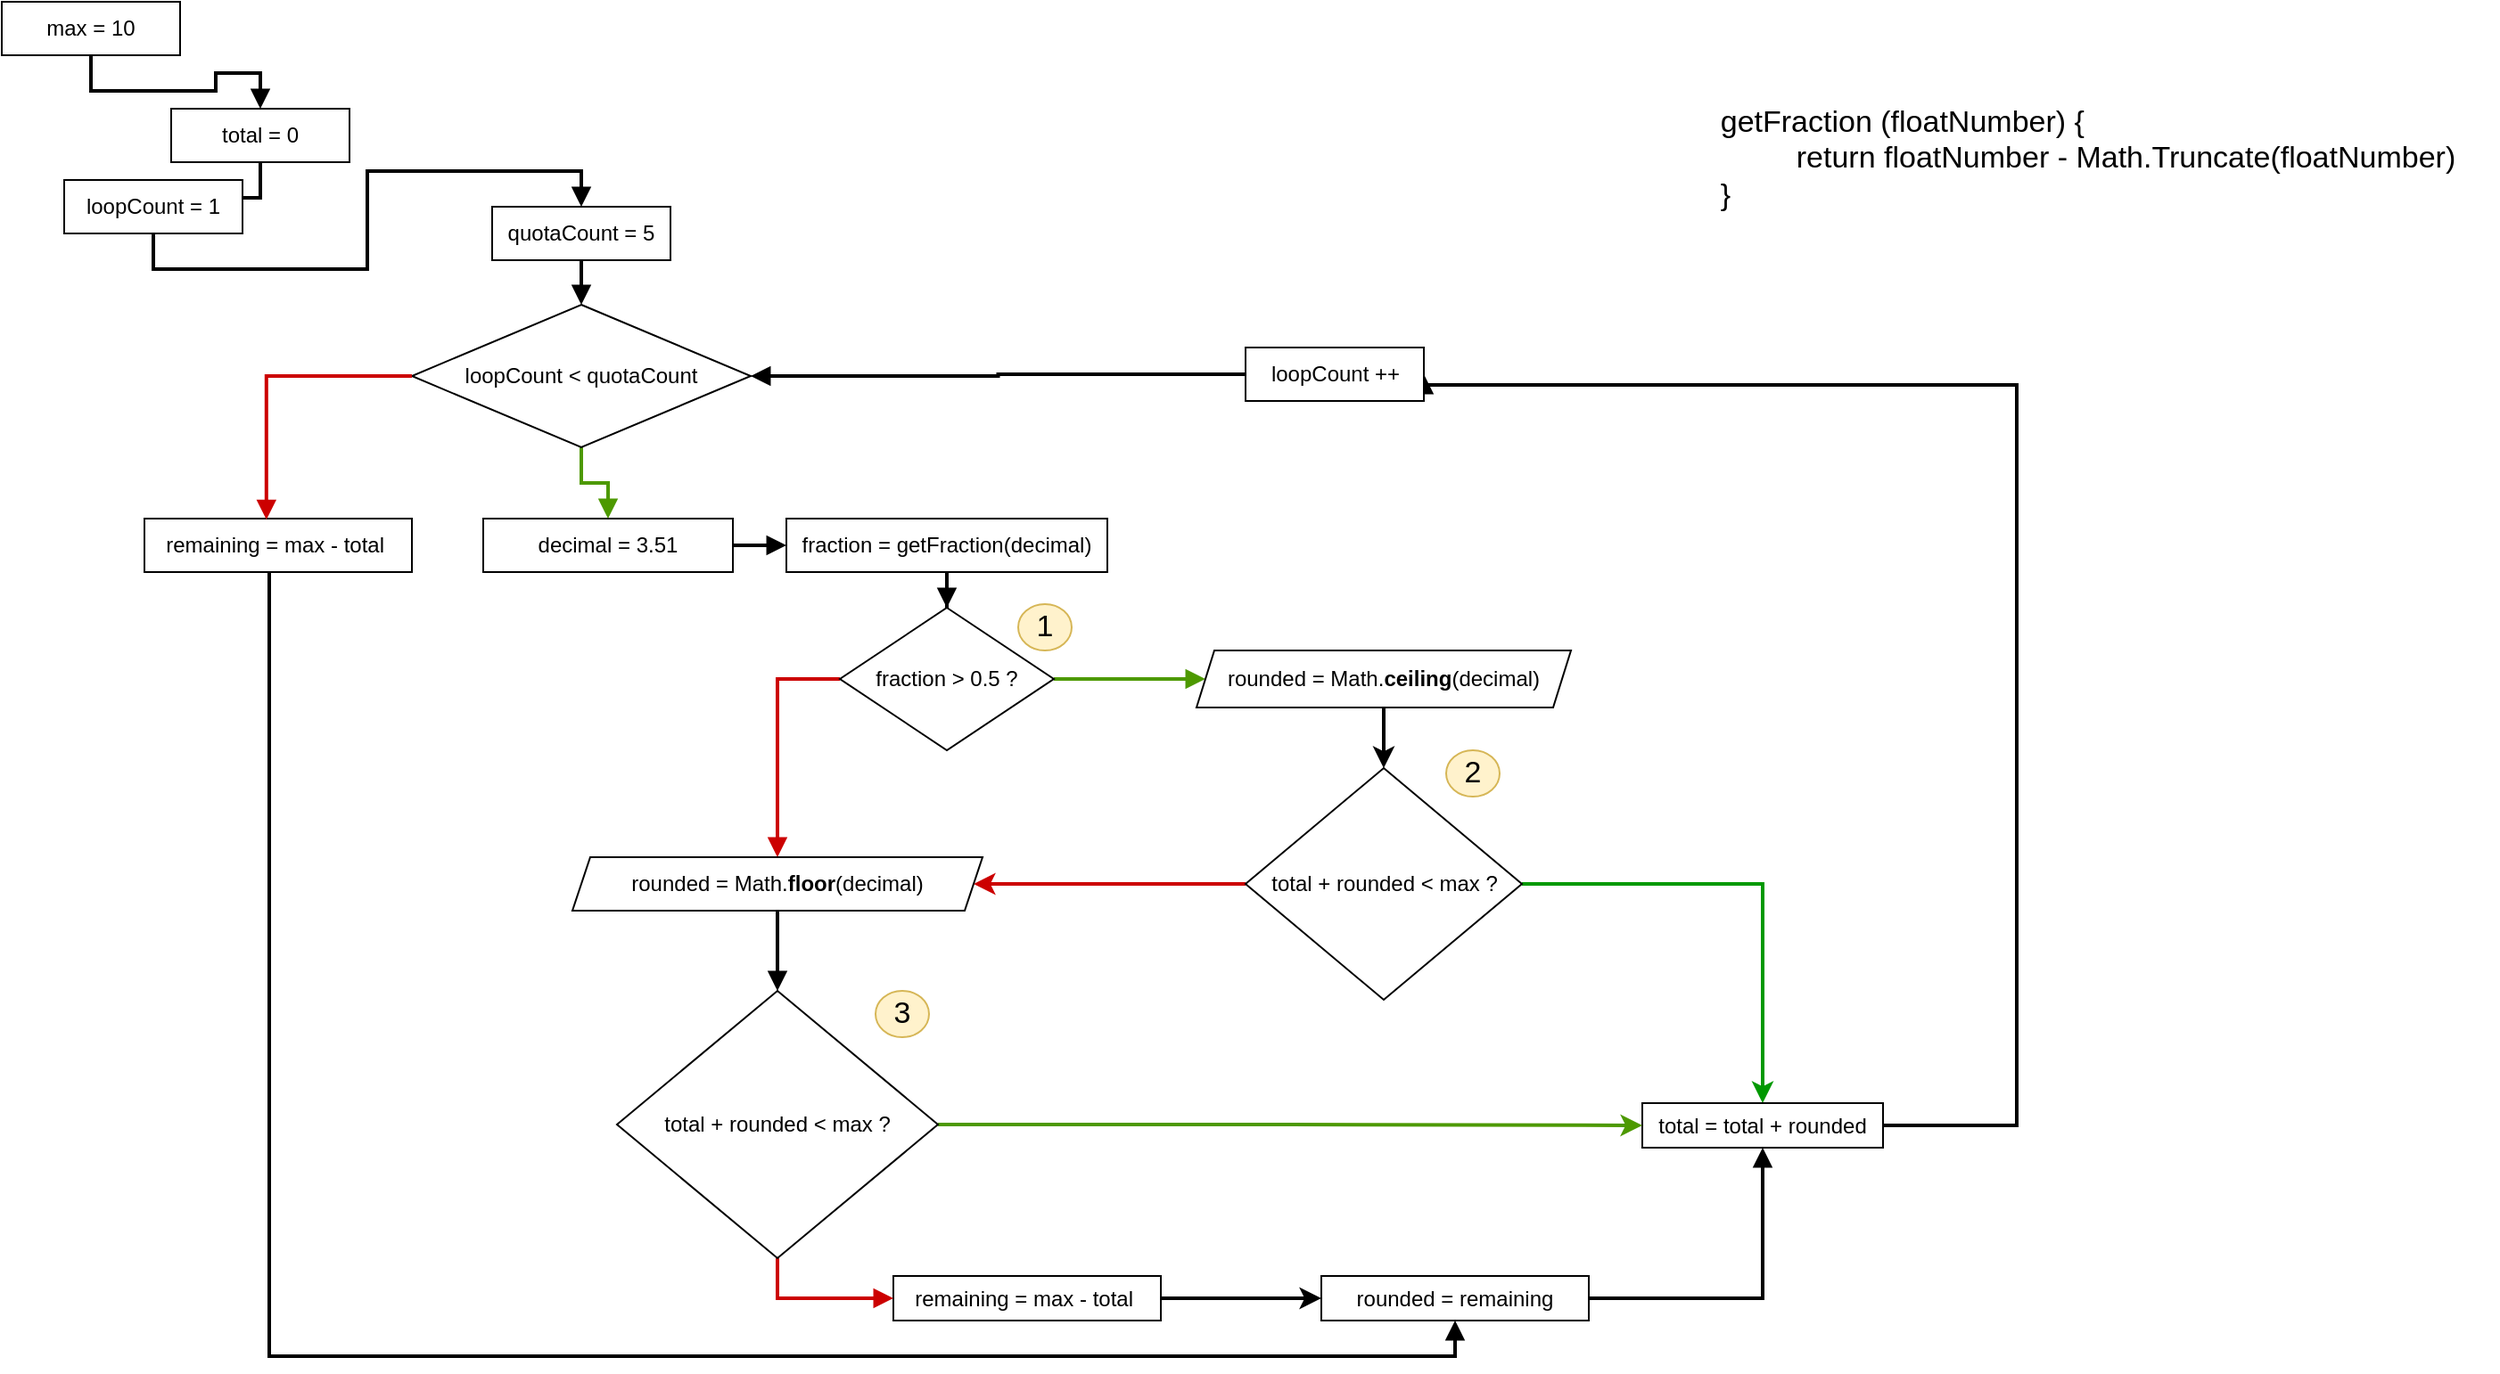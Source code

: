 <mxfile version="13.9.9" type="device"><diagram id="9UJMBM8zTuY1LgtH3UNk" name="Page-1"><mxGraphModel dx="923" dy="1562" grid="1" gridSize="10" guides="1" tooltips="1" connect="1" arrows="1" fold="1" page="1" pageScale="1" pageWidth="850" pageHeight="1100" math="0" shadow="0"><root><mxCell id="0"/><mxCell id="1" parent="0"/><mxCell id="eBNQVoCJYKlTYHyZFtCV-27" style="edgeStyle=orthogonalEdgeStyle;rounded=0;orthogonalLoop=1;jettySize=auto;html=1;entryX=0.5;entryY=0;entryDx=0;entryDy=0;endArrow=block;endFill=1;strokeWidth=2;fontSize=17;" edge="1" parent="1" source="eBNQVoCJYKlTYHyZFtCV-1" target="eBNQVoCJYKlTYHyZFtCV-3"><mxGeometry relative="1" as="geometry"/></mxCell><mxCell id="eBNQVoCJYKlTYHyZFtCV-1" value="max = 10" style="rounded=0;whiteSpace=wrap;html=1;" vertex="1" parent="1"><mxGeometry x="20" y="-80" width="100" height="30" as="geometry"/></mxCell><mxCell id="eBNQVoCJYKlTYHyZFtCV-29" style="edgeStyle=orthogonalEdgeStyle;rounded=0;orthogonalLoop=1;jettySize=auto;html=1;entryX=0;entryY=0.5;entryDx=0;entryDy=0;endArrow=block;endFill=1;strokeColor=#000000;strokeWidth=2;fontSize=17;" edge="1" parent="1" source="eBNQVoCJYKlTYHyZFtCV-2" target="eBNQVoCJYKlTYHyZFtCV-4"><mxGeometry relative="1" as="geometry"/></mxCell><mxCell id="eBNQVoCJYKlTYHyZFtCV-2" value="decimal = 3.51" style="rounded=0;whiteSpace=wrap;html=1;" vertex="1" parent="1"><mxGeometry x="290" y="210" width="140" height="30" as="geometry"/></mxCell><mxCell id="eBNQVoCJYKlTYHyZFtCV-28" style="edgeStyle=orthogonalEdgeStyle;rounded=0;orthogonalLoop=1;jettySize=auto;html=1;exitX=0.5;exitY=1;exitDx=0;exitDy=0;entryX=0.5;entryY=0;entryDx=0;entryDy=0;endArrow=block;endFill=1;strokeColor=#000000;strokeWidth=2;fontSize=17;" edge="1" parent="1" source="eBNQVoCJYKlTYHyZFtCV-3" target="eBNQVoCJYKlTYHyZFtCV-33"><mxGeometry relative="1" as="geometry"/></mxCell><mxCell id="eBNQVoCJYKlTYHyZFtCV-3" value="total = 0" style="rounded=0;whiteSpace=wrap;html=1;" vertex="1" parent="1"><mxGeometry x="115" y="-20" width="100" height="30" as="geometry"/></mxCell><mxCell id="eBNQVoCJYKlTYHyZFtCV-20" style="edgeStyle=orthogonalEdgeStyle;rounded=0;orthogonalLoop=1;jettySize=auto;html=1;endArrow=block;endFill=1;strokeWidth=2;fontSize=17;entryX=0.5;entryY=0;entryDx=0;entryDy=0;" edge="1" parent="1" source="eBNQVoCJYKlTYHyZFtCV-4" target="eBNQVoCJYKlTYHyZFtCV-5"><mxGeometry relative="1" as="geometry"/></mxCell><mxCell id="eBNQVoCJYKlTYHyZFtCV-4" value="fraction = getFraction(decimal)" style="rounded=0;whiteSpace=wrap;html=1;fontSize=12;" vertex="1" parent="1"><mxGeometry x="460" y="210" width="180" height="30" as="geometry"/></mxCell><mxCell id="eBNQVoCJYKlTYHyZFtCV-7" style="edgeStyle=orthogonalEdgeStyle;rounded=0;orthogonalLoop=1;jettySize=auto;html=1;exitX=1;exitY=0.5;exitDx=0;exitDy=0;entryX=0;entryY=0.5;entryDx=0;entryDy=0;fontSize=12;strokeWidth=2;strokeColor=#4D9900;endArrow=block;endFill=1;" edge="1" parent="1" source="eBNQVoCJYKlTYHyZFtCV-5" target="eBNQVoCJYKlTYHyZFtCV-6"><mxGeometry relative="1" as="geometry"/></mxCell><mxCell id="eBNQVoCJYKlTYHyZFtCV-26" style="edgeStyle=orthogonalEdgeStyle;rounded=0;orthogonalLoop=1;jettySize=auto;html=1;exitX=0;exitY=0.5;exitDx=0;exitDy=0;entryX=0.5;entryY=0;entryDx=0;entryDy=0;endArrow=block;endFill=1;strokeWidth=2;fontSize=17;strokeColor=#CC0000;" edge="1" parent="1" source="eBNQVoCJYKlTYHyZFtCV-5" target="eBNQVoCJYKlTYHyZFtCV-21"><mxGeometry relative="1" as="geometry"/></mxCell><mxCell id="eBNQVoCJYKlTYHyZFtCV-5" value="fraction &amp;gt; 0.5 ?" style="rhombus;whiteSpace=wrap;html=1;fontSize=12;" vertex="1" parent="1"><mxGeometry x="490" y="260" width="120" height="80" as="geometry"/></mxCell><mxCell id="eBNQVoCJYKlTYHyZFtCV-14" style="edgeStyle=orthogonalEdgeStyle;rounded=0;orthogonalLoop=1;jettySize=auto;html=1;exitX=0.5;exitY=1;exitDx=0;exitDy=0;strokeColor=#000000;strokeWidth=2;fontSize=17;" edge="1" parent="1" source="eBNQVoCJYKlTYHyZFtCV-6" target="eBNQVoCJYKlTYHyZFtCV-9"><mxGeometry relative="1" as="geometry"/></mxCell><mxCell id="eBNQVoCJYKlTYHyZFtCV-6" value="rounded = Math.&lt;b&gt;ceiling&lt;/b&gt;(decimal)" style="shape=parallelogram;perimeter=parallelogramPerimeter;whiteSpace=wrap;html=1;fixedSize=1;fontSize=12;size=10;" vertex="1" parent="1"><mxGeometry x="690" y="284" width="210" height="32" as="geometry"/></mxCell><mxCell id="eBNQVoCJYKlTYHyZFtCV-8" value="&lt;div style=&quot;text-align: left ; font-size: 17px&quot;&gt;&lt;span style=&quot;font-size: 17px&quot;&gt;getFraction (floatNumber) {&lt;/span&gt;&lt;/div&gt;&lt;div style=&quot;text-align: left ; font-size: 17px&quot;&gt;&lt;span style=&quot;font-size: 17px&quot;&gt;&amp;nbsp; &amp;nbsp; &amp;nbsp; &amp;nbsp; &amp;nbsp;return floatNumber - Math.Truncate(floatNumber)&lt;/span&gt;&lt;/div&gt;&lt;div style=&quot;text-align: left ; font-size: 17px&quot;&gt;&lt;span style=&quot;font-size: 17px&quot;&gt;}&lt;/span&gt;&lt;/div&gt;" style="text;html=1;strokeColor=none;fillColor=none;align=center;verticalAlign=middle;whiteSpace=wrap;rounded=0;fontSize=17;" vertex="1" parent="1"><mxGeometry x="960" y="-40" width="460" height="95" as="geometry"/></mxCell><mxCell id="eBNQVoCJYKlTYHyZFtCV-11" style="edgeStyle=orthogonalEdgeStyle;rounded=0;orthogonalLoop=1;jettySize=auto;html=1;exitX=1;exitY=0.5;exitDx=0;exitDy=0;entryX=0.5;entryY=0;entryDx=0;entryDy=0;fontSize=17;fillColor=#ffe6cc;strokeWidth=2;strokeColor=#009900;" edge="1" parent="1" source="eBNQVoCJYKlTYHyZFtCV-9" target="eBNQVoCJYKlTYHyZFtCV-10"><mxGeometry relative="1" as="geometry"/></mxCell><mxCell id="eBNQVoCJYKlTYHyZFtCV-18" style="edgeStyle=orthogonalEdgeStyle;rounded=0;orthogonalLoop=1;jettySize=auto;html=1;exitX=0;exitY=0.5;exitDx=0;exitDy=0;entryX=1;entryY=0.5;entryDx=0;entryDy=0;strokeWidth=2;fontSize=17;strokeColor=#CC0000;" edge="1" parent="1" source="eBNQVoCJYKlTYHyZFtCV-9" target="eBNQVoCJYKlTYHyZFtCV-21"><mxGeometry relative="1" as="geometry"/></mxCell><mxCell id="eBNQVoCJYKlTYHyZFtCV-9" value="total + rounded &amp;lt; max ?" style="rhombus;whiteSpace=wrap;html=1;fontSize=12;" vertex="1" parent="1"><mxGeometry x="717.5" y="350" width="155" height="130" as="geometry"/></mxCell><mxCell id="eBNQVoCJYKlTYHyZFtCV-47" style="edgeStyle=orthogonalEdgeStyle;rounded=0;orthogonalLoop=1;jettySize=auto;html=1;entryX=1;entryY=0.5;entryDx=0;entryDy=0;endArrow=block;endFill=1;strokeColor=#000000;strokeWidth=2;fontSize=17;" edge="1" parent="1" source="eBNQVoCJYKlTYHyZFtCV-10" target="eBNQVoCJYKlTYHyZFtCV-46"><mxGeometry relative="1" as="geometry"><Array as="points"><mxPoint x="1150" y="551"/><mxPoint x="1150" y="135"/></Array></mxGeometry></mxCell><mxCell id="eBNQVoCJYKlTYHyZFtCV-10" value="total = total + rounded" style="rounded=0;whiteSpace=wrap;html=1;" vertex="1" parent="1"><mxGeometry x="940" y="538" width="135" height="25" as="geometry"/></mxCell><mxCell id="eBNQVoCJYKlTYHyZFtCV-19" style="edgeStyle=orthogonalEdgeStyle;rounded=0;orthogonalLoop=1;jettySize=auto;html=1;exitX=1;exitY=0.5;exitDx=0;exitDy=0;entryX=0;entryY=0.5;entryDx=0;entryDy=0;strokeWidth=2;fontSize=17;" edge="1" parent="1" source="eBNQVoCJYKlTYHyZFtCV-15" target="eBNQVoCJYKlTYHyZFtCV-16"><mxGeometry relative="1" as="geometry"/></mxCell><mxCell id="eBNQVoCJYKlTYHyZFtCV-15" value="remaining = max - total&amp;nbsp;" style="rounded=0;whiteSpace=wrap;html=1;" vertex="1" parent="1"><mxGeometry x="520" y="635" width="150" height="25" as="geometry"/></mxCell><mxCell id="eBNQVoCJYKlTYHyZFtCV-17" style="edgeStyle=orthogonalEdgeStyle;rounded=0;orthogonalLoop=1;jettySize=auto;html=1;entryX=0;entryY=0.5;entryDx=0;entryDy=0;strokeWidth=2;fontSize=17;exitX=1;exitY=0.5;exitDx=0;exitDy=0;strokeColor=#4D9900;" edge="1" parent="1" source="eBNQVoCJYKlTYHyZFtCV-22" target="eBNQVoCJYKlTYHyZFtCV-10"><mxGeometry relative="1" as="geometry"/></mxCell><mxCell id="eBNQVoCJYKlTYHyZFtCV-25" style="edgeStyle=orthogonalEdgeStyle;rounded=0;orthogonalLoop=1;jettySize=auto;html=1;exitX=1;exitY=0.5;exitDx=0;exitDy=0;entryX=0.5;entryY=1;entryDx=0;entryDy=0;endArrow=block;endFill=1;strokeWidth=2;fontSize=17;" edge="1" parent="1" source="eBNQVoCJYKlTYHyZFtCV-16" target="eBNQVoCJYKlTYHyZFtCV-10"><mxGeometry relative="1" as="geometry"/></mxCell><mxCell id="eBNQVoCJYKlTYHyZFtCV-16" value="rounded = remaining" style="rounded=0;whiteSpace=wrap;html=1;" vertex="1" parent="1"><mxGeometry x="760" y="635" width="150" height="25" as="geometry"/></mxCell><mxCell id="eBNQVoCJYKlTYHyZFtCV-23" style="edgeStyle=orthogonalEdgeStyle;rounded=0;orthogonalLoop=1;jettySize=auto;html=1;exitX=0.5;exitY=1;exitDx=0;exitDy=0;entryX=0.5;entryY=0;entryDx=0;entryDy=0;endArrow=block;endFill=1;strokeColor=#000000;strokeWidth=2;fontSize=17;" edge="1" parent="1" source="eBNQVoCJYKlTYHyZFtCV-21" target="eBNQVoCJYKlTYHyZFtCV-22"><mxGeometry relative="1" as="geometry"/></mxCell><mxCell id="eBNQVoCJYKlTYHyZFtCV-21" value="rounded = Math.&lt;b&gt;floor&lt;/b&gt;(decimal)" style="shape=parallelogram;perimeter=parallelogramPerimeter;whiteSpace=wrap;html=1;fixedSize=1;fontSize=12;size=10;" vertex="1" parent="1"><mxGeometry x="340" y="400" width="230" height="30" as="geometry"/></mxCell><mxCell id="eBNQVoCJYKlTYHyZFtCV-24" style="edgeStyle=orthogonalEdgeStyle;rounded=0;orthogonalLoop=1;jettySize=auto;html=1;exitX=0.5;exitY=1;exitDx=0;exitDy=0;entryX=0;entryY=0.5;entryDx=0;entryDy=0;endArrow=block;endFill=1;strokeWidth=2;fontSize=17;strokeColor=#CC0000;" edge="1" parent="1" source="eBNQVoCJYKlTYHyZFtCV-22" target="eBNQVoCJYKlTYHyZFtCV-15"><mxGeometry relative="1" as="geometry"/></mxCell><mxCell id="eBNQVoCJYKlTYHyZFtCV-22" value="total + rounded &amp;lt; max ?" style="rhombus;whiteSpace=wrap;html=1;fontSize=12;" vertex="1" parent="1"><mxGeometry x="365" y="475" width="180" height="150" as="geometry"/></mxCell><mxCell id="eBNQVoCJYKlTYHyZFtCV-30" value="1" style="ellipse;whiteSpace=wrap;html=1;fontSize=17;fillColor=#fff2cc;strokeColor=#d6b656;" vertex="1" parent="1"><mxGeometry x="590" y="258" width="30" height="26" as="geometry"/></mxCell><mxCell id="eBNQVoCJYKlTYHyZFtCV-31" value="2" style="ellipse;whiteSpace=wrap;html=1;fontSize=17;fillColor=#fff2cc;strokeColor=#d6b656;" vertex="1" parent="1"><mxGeometry x="830" y="340" width="30" height="26" as="geometry"/></mxCell><mxCell id="eBNQVoCJYKlTYHyZFtCV-32" value="3" style="ellipse;whiteSpace=wrap;html=1;fontSize=17;fillColor=#fff2cc;strokeColor=#d6b656;" vertex="1" parent="1"><mxGeometry x="510" y="475" width="30" height="26" as="geometry"/></mxCell><mxCell id="eBNQVoCJYKlTYHyZFtCV-35" style="edgeStyle=orthogonalEdgeStyle;rounded=0;orthogonalLoop=1;jettySize=auto;html=1;exitX=0.5;exitY=1;exitDx=0;exitDy=0;entryX=0.5;entryY=0;entryDx=0;entryDy=0;endArrow=block;endFill=1;strokeColor=#000000;strokeWidth=2;fontSize=17;" edge="1" parent="1" source="eBNQVoCJYKlTYHyZFtCV-33" target="eBNQVoCJYKlTYHyZFtCV-34"><mxGeometry relative="1" as="geometry"/></mxCell><mxCell id="eBNQVoCJYKlTYHyZFtCV-33" value="loopCount = 1" style="rounded=0;whiteSpace=wrap;html=1;" vertex="1" parent="1"><mxGeometry x="55" y="20" width="100" height="30" as="geometry"/></mxCell><mxCell id="eBNQVoCJYKlTYHyZFtCV-38" style="edgeStyle=orthogonalEdgeStyle;rounded=0;orthogonalLoop=1;jettySize=auto;html=1;exitX=0.5;exitY=1;exitDx=0;exitDy=0;entryX=0.5;entryY=0;entryDx=0;entryDy=0;endArrow=block;endFill=1;strokeColor=#000000;strokeWidth=2;fontSize=17;" edge="1" parent="1" source="eBNQVoCJYKlTYHyZFtCV-34" target="eBNQVoCJYKlTYHyZFtCV-37"><mxGeometry relative="1" as="geometry"/></mxCell><mxCell id="eBNQVoCJYKlTYHyZFtCV-34" value="quotaCount = 5" style="rounded=0;whiteSpace=wrap;html=1;" vertex="1" parent="1"><mxGeometry x="295" y="35" width="100" height="30" as="geometry"/></mxCell><mxCell id="eBNQVoCJYKlTYHyZFtCV-39" style="edgeStyle=orthogonalEdgeStyle;rounded=0;orthogonalLoop=1;jettySize=auto;html=1;exitX=0.5;exitY=1;exitDx=0;exitDy=0;entryX=0.5;entryY=0;entryDx=0;entryDy=0;endArrow=block;endFill=1;strokeWidth=2;fontSize=17;fillColor=#d5e8d4;strokeColor=#4D9900;" edge="1" parent="1" source="eBNQVoCJYKlTYHyZFtCV-37" target="eBNQVoCJYKlTYHyZFtCV-2"><mxGeometry relative="1" as="geometry"/></mxCell><mxCell id="eBNQVoCJYKlTYHyZFtCV-37" value="loopCount &amp;lt; quotaCount" style="rhombus;whiteSpace=wrap;html=1;fontSize=12;" vertex="1" parent="1"><mxGeometry x="250" y="90" width="190" height="80" as="geometry"/></mxCell><mxCell id="eBNQVoCJYKlTYHyZFtCV-43" style="edgeStyle=orthogonalEdgeStyle;rounded=0;orthogonalLoop=1;jettySize=auto;html=1;entryX=0.5;entryY=1;entryDx=0;entryDy=0;endArrow=block;endFill=1;strokeWidth=2;fontSize=17;" edge="1" parent="1" source="eBNQVoCJYKlTYHyZFtCV-40" target="eBNQVoCJYKlTYHyZFtCV-16"><mxGeometry relative="1" as="geometry"><mxPoint x="175" y="291" as="targetPoint"/><Array as="points"><mxPoint x="170" y="680"/><mxPoint x="835" y="680"/></Array></mxGeometry></mxCell><mxCell id="eBNQVoCJYKlTYHyZFtCV-40" value="remaining = max - total&amp;nbsp;" style="rounded=0;whiteSpace=wrap;html=1;" vertex="1" parent="1"><mxGeometry x="100" y="210" width="150" height="30" as="geometry"/></mxCell><mxCell id="eBNQVoCJYKlTYHyZFtCV-41" style="edgeStyle=orthogonalEdgeStyle;rounded=0;orthogonalLoop=1;jettySize=auto;html=1;exitX=0;exitY=0.5;exitDx=0;exitDy=0;entryX=0.456;entryY=0.02;entryDx=0;entryDy=0;endArrow=block;endFill=1;strokeWidth=2;fontSize=17;strokeColor=#CC0000;entryPerimeter=0;" edge="1" parent="1" target="eBNQVoCJYKlTYHyZFtCV-40" source="eBNQVoCJYKlTYHyZFtCV-37"><mxGeometry relative="1" as="geometry"><mxPoint x="50" y="330" as="sourcePoint"/><Array as="points"><mxPoint x="168" y="130"/></Array></mxGeometry></mxCell><mxCell id="eBNQVoCJYKlTYHyZFtCV-48" style="edgeStyle=orthogonalEdgeStyle;rounded=0;orthogonalLoop=1;jettySize=auto;html=1;exitX=0;exitY=0.5;exitDx=0;exitDy=0;entryX=1;entryY=0.5;entryDx=0;entryDy=0;endArrow=block;endFill=1;strokeColor=#000000;strokeWidth=2;fontSize=17;" edge="1" parent="1" source="eBNQVoCJYKlTYHyZFtCV-46" target="eBNQVoCJYKlTYHyZFtCV-37"><mxGeometry relative="1" as="geometry"/></mxCell><mxCell id="eBNQVoCJYKlTYHyZFtCV-46" value="loopCount ++" style="rounded=0;whiteSpace=wrap;html=1;" vertex="1" parent="1"><mxGeometry x="717.5" y="114" width="100" height="30" as="geometry"/></mxCell></root></mxGraphModel></diagram></mxfile>